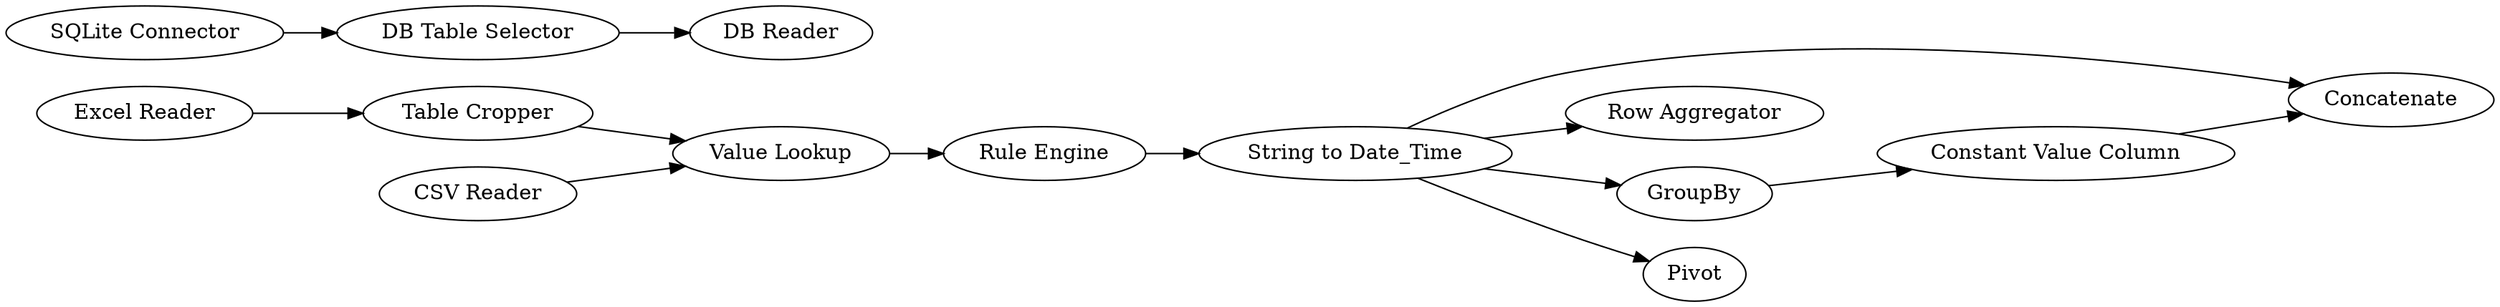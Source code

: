 digraph {
	5 [label=Concatenate]
	266 [label="Table Cropper"]
	271 [label="Value Lookup"]
	272 [label="Rule Engine"]
	273 [label="String to Date_Time"]
	275 [label="Row Aggregator"]
	276 [label=GroupBy]
	277 [label="Constant Value Column"]
	403 [label="DB Table Selector"]
	404 [label="DB Reader"]
	406 [label="SQLite Connector"]
	418 [label=Pivot]
	424 [label="CSV Reader"]
	426 [label="Excel Reader"]
	266 -> 271
	271 -> 272
	272 -> 273
	273 -> 275
	273 -> 276
	273 -> 418
	273 -> 5
	276 -> 277
	277 -> 5
	403 -> 404
	406 -> 403
	424 -> 271
	426 -> 266
	rankdir=LR
}
